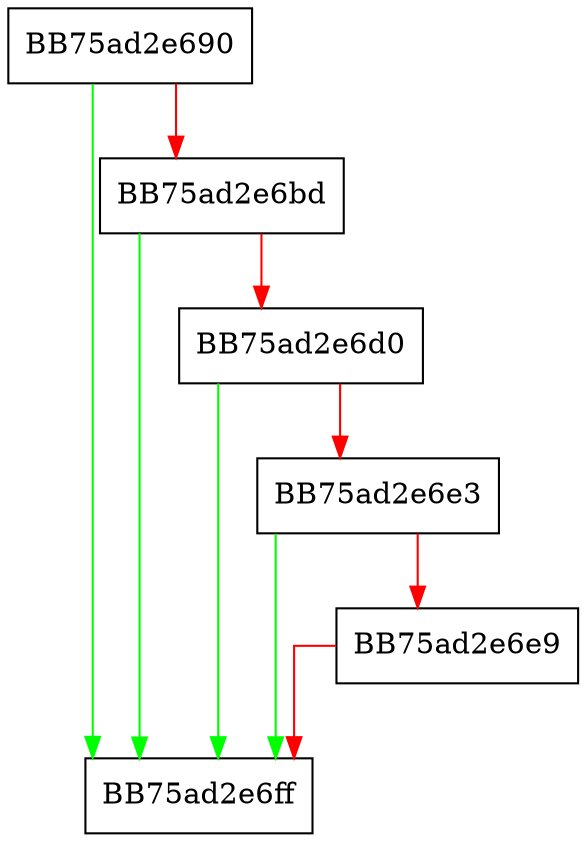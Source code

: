 digraph GetAttributePriority {
  node [shape="box"];
  graph [splines=ortho];
  BB75ad2e690 -> BB75ad2e6ff [color="green"];
  BB75ad2e690 -> BB75ad2e6bd [color="red"];
  BB75ad2e6bd -> BB75ad2e6ff [color="green"];
  BB75ad2e6bd -> BB75ad2e6d0 [color="red"];
  BB75ad2e6d0 -> BB75ad2e6ff [color="green"];
  BB75ad2e6d0 -> BB75ad2e6e3 [color="red"];
  BB75ad2e6e3 -> BB75ad2e6ff [color="green"];
  BB75ad2e6e3 -> BB75ad2e6e9 [color="red"];
  BB75ad2e6e9 -> BB75ad2e6ff [color="red"];
}
